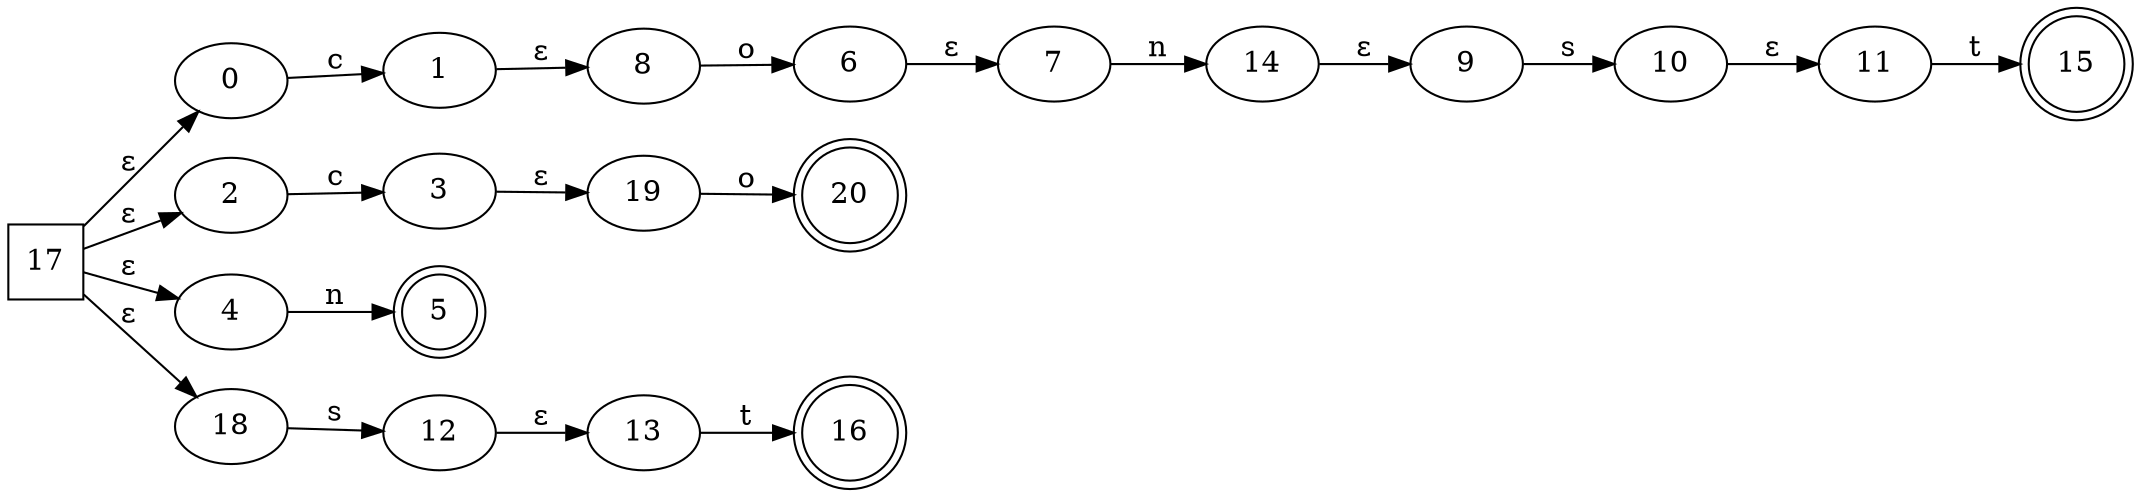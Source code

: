 digraph G {
	rankdir=LR;
	0->1[ label=c ];
	2->3[ label=c ];
	4->5[ label=n ];
	6->7[ label=ɛ ];
	8->6[ label=o ];
	1->8[ label=ɛ ];
	9->10[ label=s ];
	10->11[ label=ɛ ];
	12->13[ label=ɛ ];
	14->9[ label=ɛ ];
	7->14[ label=n ];
	11->15[ label=t ];
	13->16[ label=t ];
	17->0[ label=ɛ ];
	17->2[ label=ɛ ];
	17->4[ label=ɛ ];
	17->18[ label=ɛ ];
	19->20[ label=o ];
	3->19[ label=ɛ ];
	18->12[ label=s ];
	0;
	1;
	10;
	11;
	12;
	13;
	14;
	15 [ shape=doublecircle ];
	16 [ shape=doublecircle ];
	17 [ shape=square ];
	18;
	19;
	2;
	20 [ shape=doublecircle ];
	3;
	4;
	5 [ shape=doublecircle ];
	6;
	7;
	8;
	9;

}

